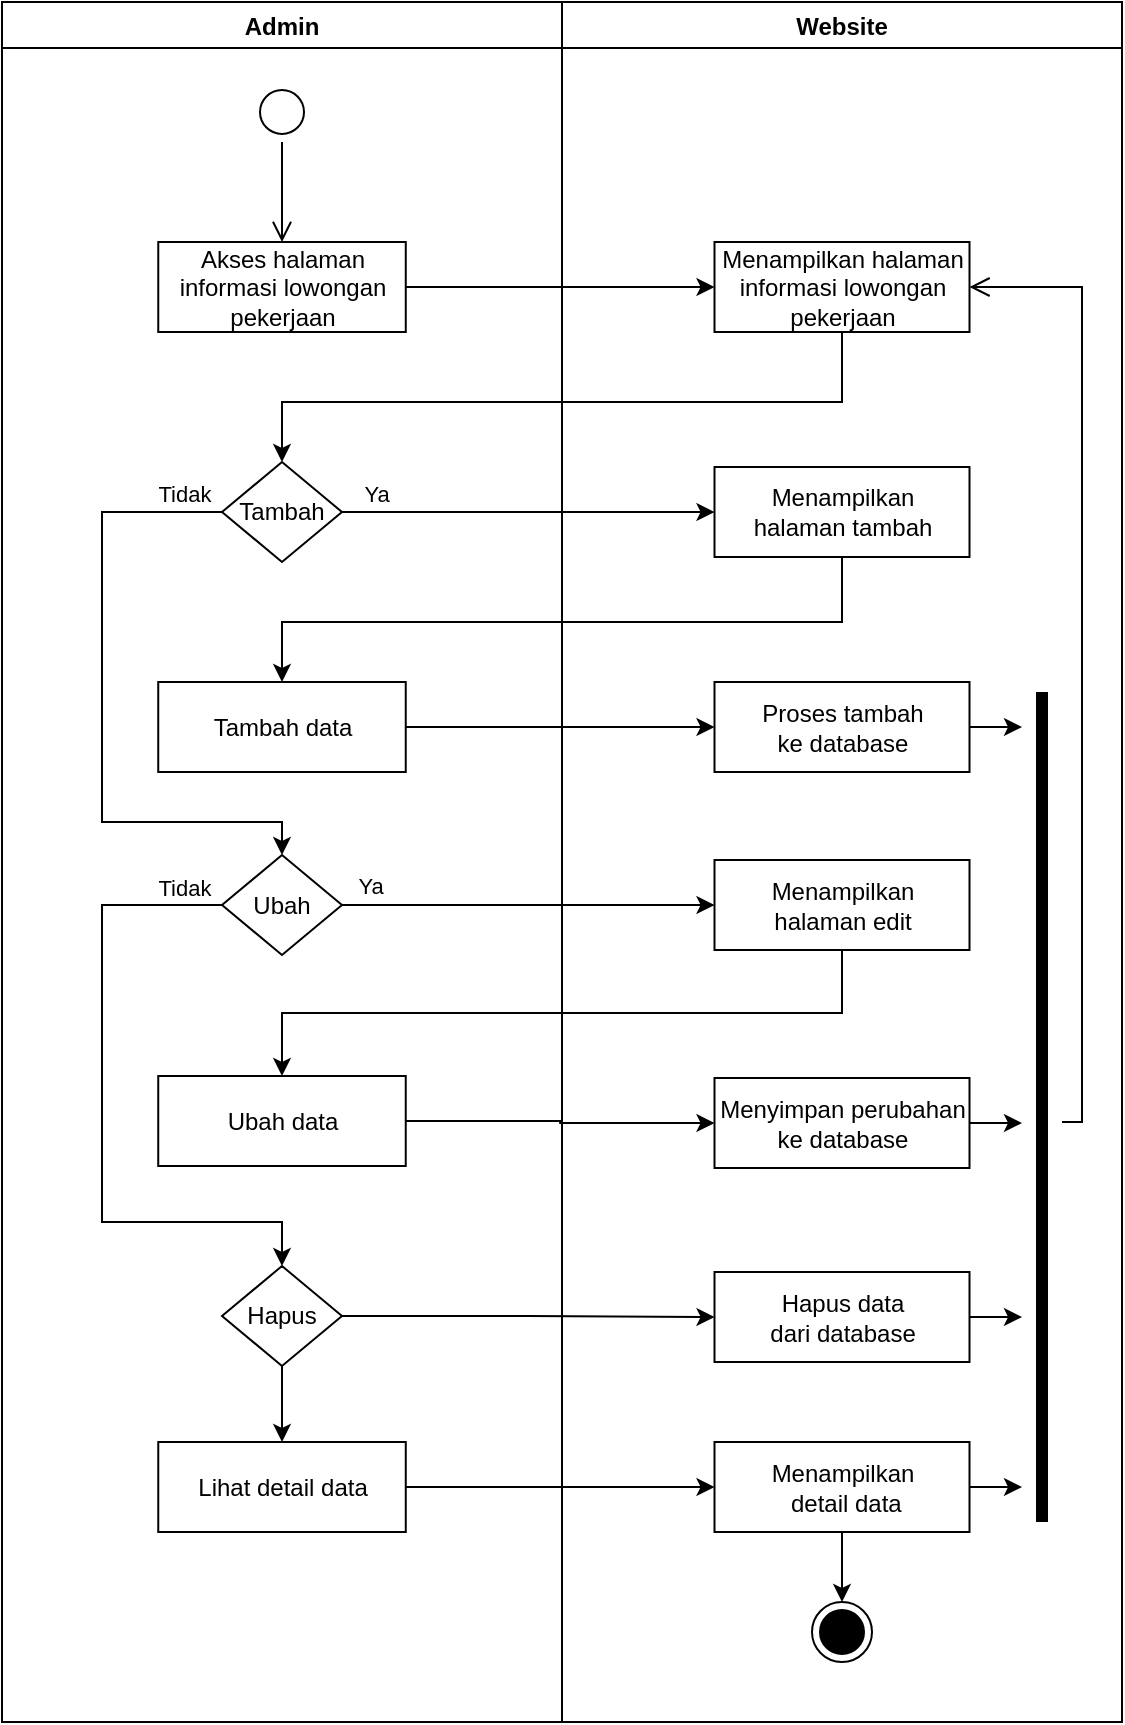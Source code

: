 <mxfile version="20.2.3" type="device"><diagram id="TvVzZO9KWLSqiDoNr_Xy" name="Page-1"><mxGraphModel dx="868" dy="393" grid="1" gridSize="10" guides="1" tooltips="1" connect="1" arrows="1" fold="1" page="1" pageScale="1" pageWidth="850" pageHeight="1100" math="0" shadow="0"><root><mxCell id="0"/><mxCell id="1" parent="0"/><mxCell id="JXn32dGrCyCCLClL2ybt-1" value="Website" style="swimlane;fillColor=none;" parent="1" vertex="1"><mxGeometry x="440" y="121" width="280" height="860" as="geometry"/></mxCell><mxCell id="JXn32dGrCyCCLClL2ybt-2" value="Menampilkan halaman&lt;br&gt;informasi lowongan&lt;br&gt;pekerjaan" style="html=1;strokeColor=#000000;fillColor=default;" parent="JXn32dGrCyCCLClL2ybt-1" vertex="1"><mxGeometry x="76.25" y="120" width="127.5" height="45" as="geometry"/></mxCell><mxCell id="JXn32dGrCyCCLClL2ybt-3" value="" style="ellipse;html=1;shape=endState;fillColor=#000000;strokeColor=#000000;" parent="JXn32dGrCyCCLClL2ybt-1" vertex="1"><mxGeometry x="125" y="800" width="30" height="30" as="geometry"/></mxCell><mxCell id="JXn32dGrCyCCLClL2ybt-4" value="Menampilkan &lt;br&gt;halaman tambah" style="html=1;strokeColor=#000000;fillColor=default;" parent="JXn32dGrCyCCLClL2ybt-1" vertex="1"><mxGeometry x="76.25" y="232.5" width="127.5" height="45" as="geometry"/></mxCell><mxCell id="JXn32dGrCyCCLClL2ybt-5" value="Proses tambah&lt;br&gt;ke database" style="html=1;strokeColor=#000000;fillColor=default;" parent="JXn32dGrCyCCLClL2ybt-1" vertex="1"><mxGeometry x="76.25" y="340" width="127.5" height="45" as="geometry"/></mxCell><mxCell id="JXn32dGrCyCCLClL2ybt-6" value="Menampilkan &lt;br&gt;halaman edit" style="html=1;strokeColor=#000000;fillColor=default;" parent="JXn32dGrCyCCLClL2ybt-1" vertex="1"><mxGeometry x="76.25" y="429" width="127.5" height="45" as="geometry"/></mxCell><mxCell id="JXn32dGrCyCCLClL2ybt-7" value="Menyimpan perubahan&lt;br&gt;ke database" style="html=1;strokeColor=#000000;fillColor=default;" parent="JXn32dGrCyCCLClL2ybt-1" vertex="1"><mxGeometry x="76.25" y="538" width="127.5" height="45" as="geometry"/></mxCell><mxCell id="JXn32dGrCyCCLClL2ybt-8" value="Hapus data&lt;br&gt;dari database" style="html=1;strokeColor=#000000;fillColor=default;" parent="JXn32dGrCyCCLClL2ybt-1" vertex="1"><mxGeometry x="76.25" y="635" width="127.5" height="45" as="geometry"/></mxCell><mxCell id="JXn32dGrCyCCLClL2ybt-9" style="edgeStyle=orthogonalEdgeStyle;rounded=0;orthogonalLoop=1;jettySize=auto;html=1;exitX=0.5;exitY=1;exitDx=0;exitDy=0;entryX=0.5;entryY=0;entryDx=0;entryDy=0;" parent="JXn32dGrCyCCLClL2ybt-1" source="JXn32dGrCyCCLClL2ybt-10" target="JXn32dGrCyCCLClL2ybt-3" edge="1"><mxGeometry relative="1" as="geometry"/></mxCell><mxCell id="JXn32dGrCyCCLClL2ybt-10" value="Menampilkan &lt;br&gt;&amp;nbsp;detail data" style="html=1;strokeColor=#000000;fillColor=default;" parent="JXn32dGrCyCCLClL2ybt-1" vertex="1"><mxGeometry x="76.25" y="720" width="127.5" height="45" as="geometry"/></mxCell><mxCell id="JXn32dGrCyCCLClL2ybt-11" value="" style="shape=line;html=1;strokeWidth=6;strokeColor=#000000;rotation=-90;" parent="JXn32dGrCyCCLClL2ybt-1" vertex="1"><mxGeometry x="32.5" y="547.5" width="415" height="10" as="geometry"/></mxCell><mxCell id="JXn32dGrCyCCLClL2ybt-12" value="" style="edgeStyle=orthogonalEdgeStyle;html=1;verticalAlign=bottom;endArrow=open;endSize=8;strokeColor=#000000;rounded=0;entryX=1;entryY=0.5;entryDx=0;entryDy=0;" parent="JXn32dGrCyCCLClL2ybt-1" target="JXn32dGrCyCCLClL2ybt-2" edge="1"><mxGeometry relative="1" as="geometry"><mxPoint x="350" y="400" as="targetPoint"/><mxPoint x="250" y="560" as="sourcePoint"/><Array as="points"><mxPoint x="260" y="560"/><mxPoint x="260" y="143"/></Array></mxGeometry></mxCell><mxCell id="JXn32dGrCyCCLClL2ybt-13" value="Admin" style="swimlane;fillColor=none;" parent="1" vertex="1"><mxGeometry x="160" y="121" width="280" height="860" as="geometry"/></mxCell><mxCell id="JXn32dGrCyCCLClL2ybt-14" value="" style="ellipse;html=1;shape=startState;fillColor=default;strokeColor=#000000;" parent="JXn32dGrCyCCLClL2ybt-13" vertex="1"><mxGeometry x="125" y="40" width="30" height="30" as="geometry"/></mxCell><mxCell id="JXn32dGrCyCCLClL2ybt-15" value="" style="edgeStyle=orthogonalEdgeStyle;html=1;verticalAlign=bottom;endArrow=open;endSize=8;strokeColor=#000000;rounded=0;" parent="JXn32dGrCyCCLClL2ybt-13" source="JXn32dGrCyCCLClL2ybt-14" edge="1"><mxGeometry relative="1" as="geometry"><mxPoint x="140" y="120" as="targetPoint"/></mxGeometry></mxCell><mxCell id="JXn32dGrCyCCLClL2ybt-16" value="Akses halaman&lt;br&gt;informasi lowongan&lt;br&gt;pekerjaan" style="html=1;strokeColor=#000000;fillColor=default;" parent="JXn32dGrCyCCLClL2ybt-13" vertex="1"><mxGeometry x="78.13" y="120" width="123.75" height="45" as="geometry"/></mxCell><mxCell id="JXn32dGrCyCCLClL2ybt-17" style="edgeStyle=orthogonalEdgeStyle;rounded=0;orthogonalLoop=1;jettySize=auto;html=1;exitX=0;exitY=0.5;exitDx=0;exitDy=0;entryX=0.5;entryY=0;entryDx=0;entryDy=0;" parent="JXn32dGrCyCCLClL2ybt-13" source="JXn32dGrCyCCLClL2ybt-18" target="JXn32dGrCyCCLClL2ybt-22" edge="1"><mxGeometry relative="1" as="geometry"><Array as="points"><mxPoint x="50" y="255"/><mxPoint x="50" y="410"/><mxPoint x="140" y="410"/></Array></mxGeometry></mxCell><mxCell id="JXn32dGrCyCCLClL2ybt-18" value="Tambah" style="rhombus;whiteSpace=wrap;html=1;" parent="JXn32dGrCyCCLClL2ybt-13" vertex="1"><mxGeometry x="110" y="230" width="59.99" height="50" as="geometry"/></mxCell><mxCell id="JXn32dGrCyCCLClL2ybt-19" value="Tambah data" style="html=1;strokeColor=#000000;fillColor=default;" parent="JXn32dGrCyCCLClL2ybt-13" vertex="1"><mxGeometry x="78.12" y="340" width="123.75" height="45" as="geometry"/></mxCell><mxCell id="JXn32dGrCyCCLClL2ybt-20" style="edgeStyle=orthogonalEdgeStyle;rounded=0;orthogonalLoop=1;jettySize=auto;html=1;exitX=0;exitY=0.5;exitDx=0;exitDy=0;entryX=0.5;entryY=0;entryDx=0;entryDy=0;" parent="JXn32dGrCyCCLClL2ybt-13" source="JXn32dGrCyCCLClL2ybt-22" target="JXn32dGrCyCCLClL2ybt-26" edge="1"><mxGeometry relative="1" as="geometry"><Array as="points"><mxPoint x="50" y="451"/><mxPoint x="50" y="610"/><mxPoint x="140" y="610"/></Array></mxGeometry></mxCell><mxCell id="JXn32dGrCyCCLClL2ybt-21" value="Tidak" style="edgeLabel;html=1;align=center;verticalAlign=middle;resizable=0;points=[];" parent="JXn32dGrCyCCLClL2ybt-20" connectable="0" vertex="1"><mxGeometry x="-0.881" y="-1" relative="1" as="geometry"><mxPoint y="-8" as="offset"/></mxGeometry></mxCell><mxCell id="JXn32dGrCyCCLClL2ybt-22" value="Ubah" style="rhombus;whiteSpace=wrap;html=1;" parent="JXn32dGrCyCCLClL2ybt-13" vertex="1"><mxGeometry x="110.0" y="426.5" width="59.99" height="50" as="geometry"/></mxCell><mxCell id="JXn32dGrCyCCLClL2ybt-23" value="Tidak" style="edgeLabel;html=1;align=center;verticalAlign=middle;resizable=0;points=[];" parent="JXn32dGrCyCCLClL2ybt-13" connectable="0" vertex="1"><mxGeometry x="188.871" y="253" as="geometry"><mxPoint x="-98" y="-7" as="offset"/></mxGeometry></mxCell><mxCell id="JXn32dGrCyCCLClL2ybt-24" value="Ubah data" style="html=1;strokeColor=#000000;fillColor=default;" parent="JXn32dGrCyCCLClL2ybt-13" vertex="1"><mxGeometry x="78.12" y="537" width="123.75" height="45" as="geometry"/></mxCell><mxCell id="JXn32dGrCyCCLClL2ybt-25" style="edgeStyle=orthogonalEdgeStyle;rounded=0;orthogonalLoop=1;jettySize=auto;html=1;exitX=0.5;exitY=1;exitDx=0;exitDy=0;entryX=0.5;entryY=0;entryDx=0;entryDy=0;" parent="JXn32dGrCyCCLClL2ybt-13" source="JXn32dGrCyCCLClL2ybt-26" target="JXn32dGrCyCCLClL2ybt-27" edge="1"><mxGeometry relative="1" as="geometry"/></mxCell><mxCell id="JXn32dGrCyCCLClL2ybt-26" value="Hapus" style="rhombus;whiteSpace=wrap;html=1;" parent="JXn32dGrCyCCLClL2ybt-13" vertex="1"><mxGeometry x="110" y="632" width="59.99" height="50" as="geometry"/></mxCell><mxCell id="JXn32dGrCyCCLClL2ybt-27" value="Lihat detail data" style="html=1;strokeColor=#000000;fillColor=default;" parent="JXn32dGrCyCCLClL2ybt-13" vertex="1"><mxGeometry x="78.13" y="720" width="123.75" height="45" as="geometry"/></mxCell><mxCell id="JXn32dGrCyCCLClL2ybt-28" style="edgeStyle=orthogonalEdgeStyle;rounded=0;orthogonalLoop=1;jettySize=auto;html=1;exitX=1;exitY=0.5;exitDx=0;exitDy=0;strokeColor=#000000;entryX=0;entryY=0.5;entryDx=0;entryDy=0;" parent="1" source="JXn32dGrCyCCLClL2ybt-16" target="JXn32dGrCyCCLClL2ybt-2" edge="1"><mxGeometry relative="1" as="geometry"><mxPoint x="560" y="186" as="targetPoint"/><Array as="points"><mxPoint x="500" y="264"/><mxPoint x="510" y="264"/></Array></mxGeometry></mxCell><mxCell id="JXn32dGrCyCCLClL2ybt-29" style="edgeStyle=orthogonalEdgeStyle;rounded=0;orthogonalLoop=1;jettySize=auto;html=1;exitX=0.5;exitY=1;exitDx=0;exitDy=0;strokeColor=#000000;entryX=0.5;entryY=0;entryDx=0;entryDy=0;" parent="1" source="JXn32dGrCyCCLClL2ybt-2" target="JXn32dGrCyCCLClL2ybt-18" edge="1"><mxGeometry relative="1" as="geometry"><Array as="points"><mxPoint x="580" y="321"/><mxPoint x="300" y="321"/></Array><mxPoint x="580" y="351" as="targetPoint"/></mxGeometry></mxCell><mxCell id="JXn32dGrCyCCLClL2ybt-30" style="edgeStyle=orthogonalEdgeStyle;rounded=0;orthogonalLoop=1;jettySize=auto;html=1;exitX=1;exitY=0.5;exitDx=0;exitDy=0;entryX=0;entryY=0.5;entryDx=0;entryDy=0;" parent="1" source="JXn32dGrCyCCLClL2ybt-18" target="JXn32dGrCyCCLClL2ybt-4" edge="1"><mxGeometry relative="1" as="geometry"/></mxCell><mxCell id="JXn32dGrCyCCLClL2ybt-31" value="Ya" style="edgeLabel;html=1;align=center;verticalAlign=middle;resizable=0;points=[];" parent="JXn32dGrCyCCLClL2ybt-30" connectable="0" vertex="1"><mxGeometry x="-0.815" y="2" relative="1" as="geometry"><mxPoint y="-7" as="offset"/></mxGeometry></mxCell><mxCell id="JXn32dGrCyCCLClL2ybt-32" style="edgeStyle=orthogonalEdgeStyle;rounded=0;orthogonalLoop=1;jettySize=auto;html=1;exitX=0.5;exitY=1;exitDx=0;exitDy=0;entryX=0.5;entryY=0;entryDx=0;entryDy=0;" parent="1" source="JXn32dGrCyCCLClL2ybt-4" target="JXn32dGrCyCCLClL2ybt-19" edge="1"><mxGeometry relative="1" as="geometry"><Array as="points"><mxPoint x="580" y="431"/><mxPoint x="300" y="431"/></Array></mxGeometry></mxCell><mxCell id="JXn32dGrCyCCLClL2ybt-33" style="edgeStyle=orthogonalEdgeStyle;rounded=0;orthogonalLoop=1;jettySize=auto;html=1;exitX=1;exitY=0.5;exitDx=0;exitDy=0;entryX=0;entryY=0.5;entryDx=0;entryDy=0;" parent="1" source="JXn32dGrCyCCLClL2ybt-19" target="JXn32dGrCyCCLClL2ybt-5" edge="1"><mxGeometry relative="1" as="geometry"/></mxCell><mxCell id="JXn32dGrCyCCLClL2ybt-34" style="edgeStyle=orthogonalEdgeStyle;rounded=0;orthogonalLoop=1;jettySize=auto;html=1;exitX=1;exitY=0.5;exitDx=0;exitDy=0;entryX=0;entryY=0.5;entryDx=0;entryDy=0;" parent="1" source="JXn32dGrCyCCLClL2ybt-22" target="JXn32dGrCyCCLClL2ybt-6" edge="1"><mxGeometry relative="1" as="geometry"/></mxCell><mxCell id="JXn32dGrCyCCLClL2ybt-35" value="Ya" style="edgeLabel;html=1;align=center;verticalAlign=middle;resizable=0;points=[];" parent="JXn32dGrCyCCLClL2ybt-34" connectable="0" vertex="1"><mxGeometry x="-0.853" y="1" relative="1" as="geometry"><mxPoint y="-9" as="offset"/></mxGeometry></mxCell><mxCell id="JXn32dGrCyCCLClL2ybt-36" style="edgeStyle=orthogonalEdgeStyle;rounded=0;orthogonalLoop=1;jettySize=auto;html=1;exitX=0.5;exitY=1;exitDx=0;exitDy=0;entryX=0.5;entryY=0;entryDx=0;entryDy=0;" parent="1" source="JXn32dGrCyCCLClL2ybt-6" target="JXn32dGrCyCCLClL2ybt-24" edge="1"><mxGeometry relative="1" as="geometry"/></mxCell><mxCell id="JXn32dGrCyCCLClL2ybt-37" style="edgeStyle=orthogonalEdgeStyle;rounded=0;orthogonalLoop=1;jettySize=auto;html=1;exitX=1;exitY=0.5;exitDx=0;exitDy=0;entryX=0;entryY=0.5;entryDx=0;entryDy=0;" parent="1" source="JXn32dGrCyCCLClL2ybt-24" target="JXn32dGrCyCCLClL2ybt-7" edge="1"><mxGeometry relative="1" as="geometry"/></mxCell><mxCell id="JXn32dGrCyCCLClL2ybt-38" style="edgeStyle=orthogonalEdgeStyle;rounded=0;orthogonalLoop=1;jettySize=auto;html=1;exitX=1;exitY=0.5;exitDx=0;exitDy=0;entryX=0;entryY=0.5;entryDx=0;entryDy=0;" parent="1" source="JXn32dGrCyCCLClL2ybt-26" target="JXn32dGrCyCCLClL2ybt-8" edge="1"><mxGeometry relative="1" as="geometry"/></mxCell><mxCell id="JXn32dGrCyCCLClL2ybt-39" style="edgeStyle=orthogonalEdgeStyle;rounded=0;orthogonalLoop=1;jettySize=auto;html=1;exitX=1;exitY=0.5;exitDx=0;exitDy=0;entryX=0;entryY=0.5;entryDx=0;entryDy=0;" parent="1" source="JXn32dGrCyCCLClL2ybt-27" target="JXn32dGrCyCCLClL2ybt-10" edge="1"><mxGeometry relative="1" as="geometry"/></mxCell><mxCell id="JXn32dGrCyCCLClL2ybt-40" style="edgeStyle=orthogonalEdgeStyle;rounded=0;orthogonalLoop=1;jettySize=auto;html=1;exitX=1;exitY=0.5;exitDx=0;exitDy=0;" parent="1" source="JXn32dGrCyCCLClL2ybt-10" edge="1"><mxGeometry relative="1" as="geometry"><mxPoint x="670" y="863.333" as="targetPoint"/></mxGeometry></mxCell><mxCell id="JXn32dGrCyCCLClL2ybt-41" style="edgeStyle=orthogonalEdgeStyle;rounded=0;orthogonalLoop=1;jettySize=auto;html=1;exitX=1;exitY=0.5;exitDx=0;exitDy=0;" parent="1" source="JXn32dGrCyCCLClL2ybt-8" edge="1"><mxGeometry relative="1" as="geometry"><mxPoint x="670" y="778.667" as="targetPoint"/></mxGeometry></mxCell><mxCell id="JXn32dGrCyCCLClL2ybt-42" style="edgeStyle=orthogonalEdgeStyle;rounded=0;orthogonalLoop=1;jettySize=auto;html=1;exitX=1;exitY=0.5;exitDx=0;exitDy=0;" parent="1" source="JXn32dGrCyCCLClL2ybt-7" edge="1"><mxGeometry relative="1" as="geometry"><mxPoint x="670" y="681.333" as="targetPoint"/></mxGeometry></mxCell><mxCell id="JXn32dGrCyCCLClL2ybt-43" style="edgeStyle=orthogonalEdgeStyle;rounded=0;orthogonalLoop=1;jettySize=auto;html=1;exitX=1;exitY=0.5;exitDx=0;exitDy=0;" parent="1" source="JXn32dGrCyCCLClL2ybt-5" edge="1"><mxGeometry relative="1" as="geometry"><mxPoint x="670" y="483.333" as="targetPoint"/></mxGeometry></mxCell></root></mxGraphModel></diagram></mxfile>